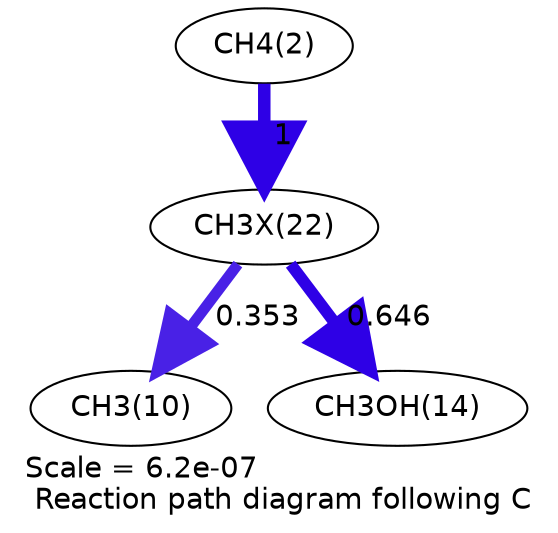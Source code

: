 digraph reaction_paths {
center=1;
s4 -> s36[fontname="Helvetica", penwidth=6, arrowsize=3, color="0.7, 1.5, 0.9"
, label=" 1"];
s36 -> s12[fontname="Helvetica", penwidth=5.21, arrowsize=2.61, color="0.7, 0.853, 0.9"
, label=" 0.353"];
s36 -> s16[fontname="Helvetica", penwidth=5.67, arrowsize=2.83, color="0.7, 1.15, 0.9"
, label=" 0.646"];
s4 [ fontname="Helvetica", label="CH4(2)"];
s12 [ fontname="Helvetica", label="CH3(10)"];
s16 [ fontname="Helvetica", label="CH3OH(14)"];
s36 [ fontname="Helvetica", label="CH3X(22)"];
 label = "Scale = 6.2e-07\l Reaction path diagram following C";
 fontname = "Helvetica";
}
